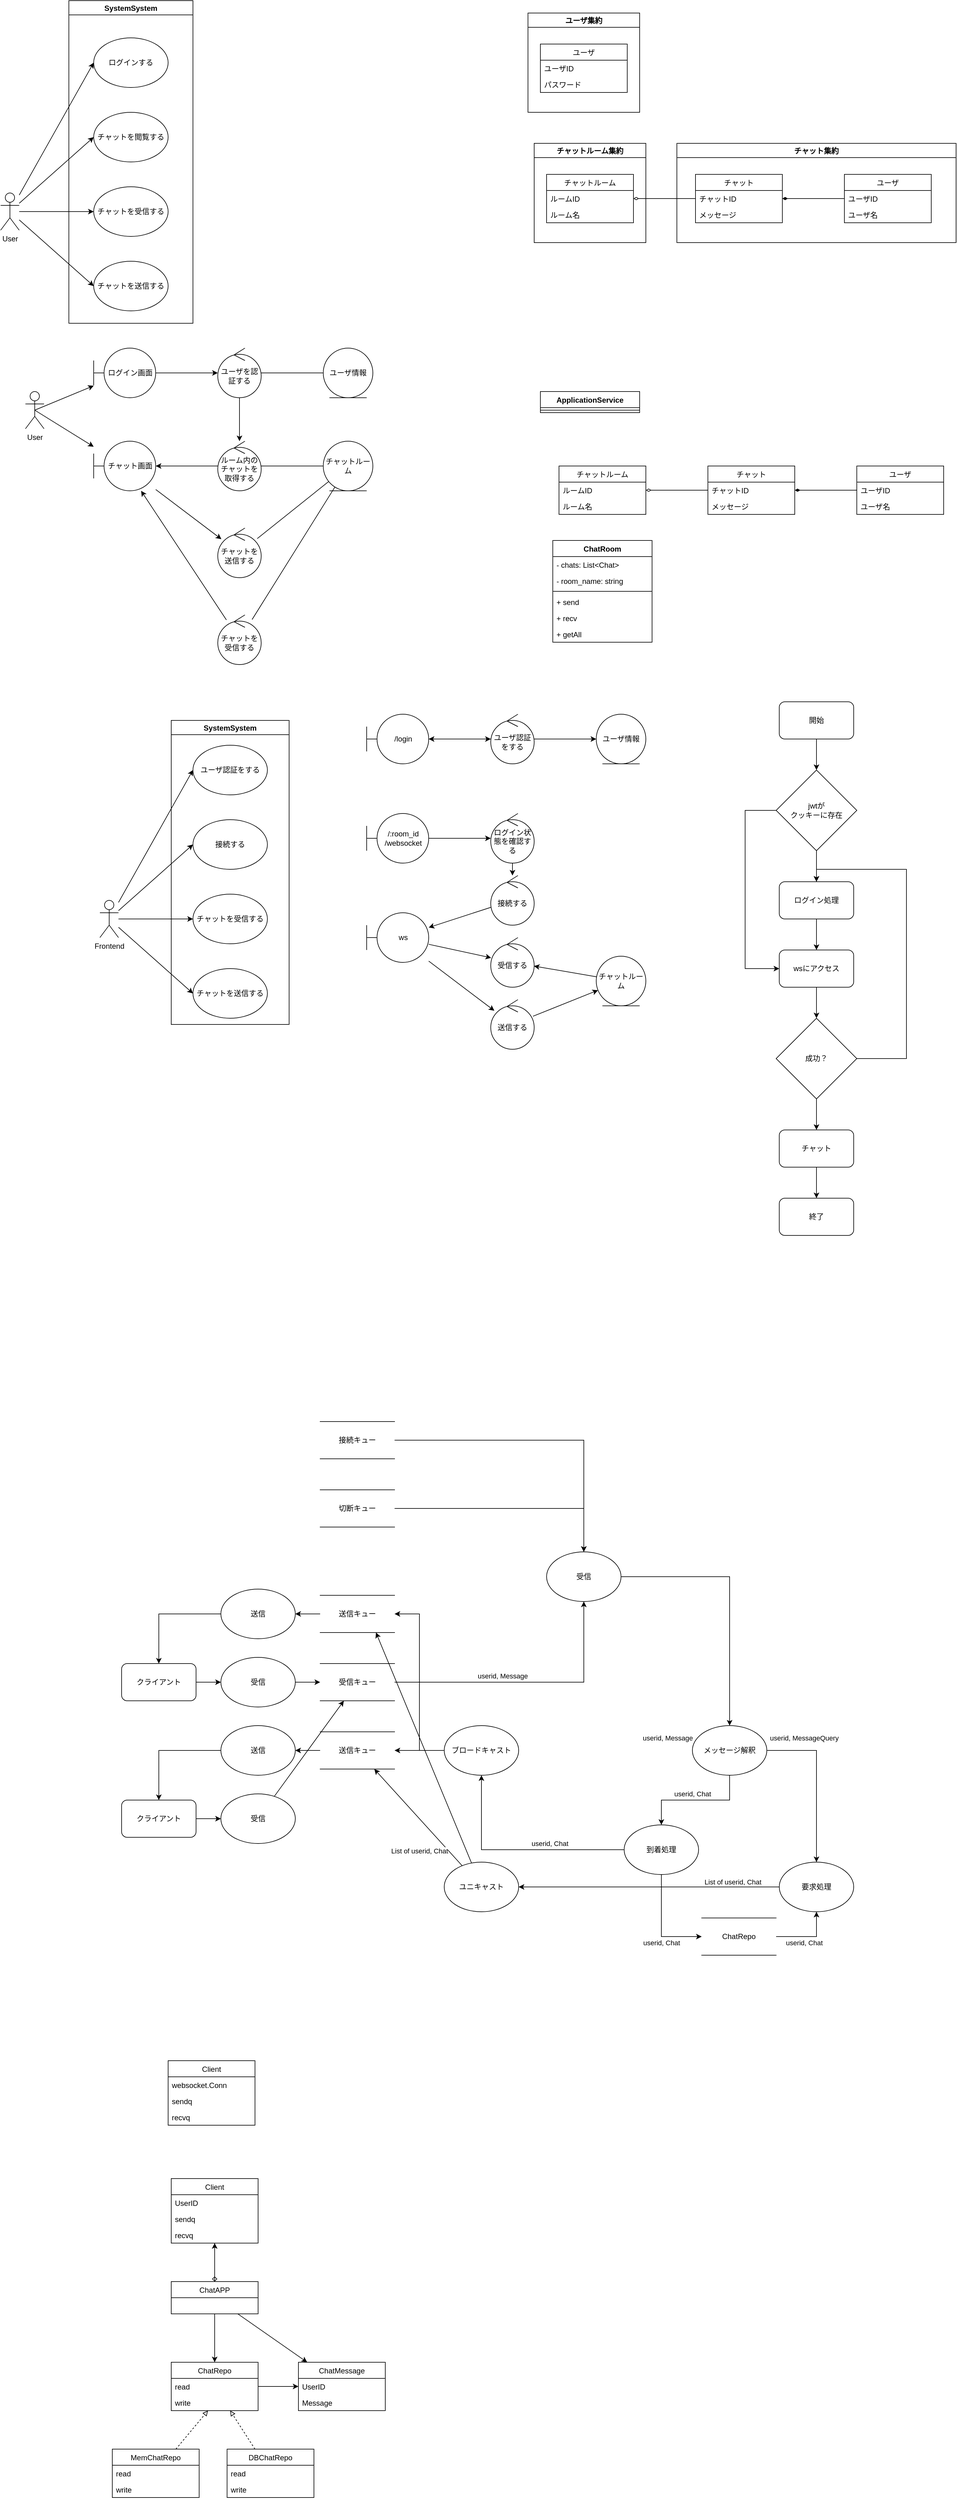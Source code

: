 <mxfile version="20.3.0" type="device"><diagram id="_5WF8uaJ7BwAuBJHzR0Y" name="Page-1"><mxGraphModel dx="1346" dy="1764" grid="1" gridSize="10" guides="1" tooltips="1" connect="1" arrows="1" fold="1" page="1" pageScale="1" pageWidth="850" pageHeight="1100" math="0" shadow="0"><root><mxCell id="0"/><mxCell id="1" parent="0"/><mxCell id="HCfcSVvrE4-NPMblXLDP-5" style="rounded=0;orthogonalLoop=1;jettySize=auto;html=1;entryX=0;entryY=0.5;entryDx=0;entryDy=0;" parent="1" source="HCfcSVvrE4-NPMblXLDP-1" target="HCfcSVvrE4-NPMblXLDP-2" edge="1"><mxGeometry relative="1" as="geometry"/></mxCell><mxCell id="HCfcSVvrE4-NPMblXLDP-6" style="edgeStyle=none;rounded=0;orthogonalLoop=1;jettySize=auto;html=1;entryX=0;entryY=0.5;entryDx=0;entryDy=0;" parent="1" source="HCfcSVvrE4-NPMblXLDP-1" target="HCfcSVvrE4-NPMblXLDP-4" edge="1"><mxGeometry relative="1" as="geometry"/></mxCell><mxCell id="HCfcSVvrE4-NPMblXLDP-18" style="edgeStyle=none;rounded=0;orthogonalLoop=1;jettySize=auto;html=1;entryX=0;entryY=0.5;entryDx=0;entryDy=0;" parent="1" source="HCfcSVvrE4-NPMblXLDP-1" target="HCfcSVvrE4-NPMblXLDP-17" edge="1"><mxGeometry relative="1" as="geometry"/></mxCell><mxCell id="HCfcSVvrE4-NPMblXLDP-1" value="User" style="shape=umlActor;verticalLabelPosition=bottom;verticalAlign=top;html=1;outlineConnect=0;" parent="1" vertex="1"><mxGeometry x="50" y="320" width="30" height="60" as="geometry"/></mxCell><mxCell id="HCfcSVvrE4-NPMblXLDP-2" value="チャットを閲覧する" style="ellipse;whiteSpace=wrap;html=1;" parent="1" vertex="1"><mxGeometry x="200" y="190" width="120" height="80" as="geometry"/></mxCell><mxCell id="HCfcSVvrE4-NPMblXLDP-3" value="チャットを送信する" style="ellipse;whiteSpace=wrap;html=1;" parent="1" vertex="1"><mxGeometry x="200" y="430" width="120" height="80" as="geometry"/></mxCell><mxCell id="HCfcSVvrE4-NPMblXLDP-4" value="チャットを受信する" style="ellipse;whiteSpace=wrap;html=1;" parent="1" vertex="1"><mxGeometry x="200" y="310" width="120" height="80" as="geometry"/></mxCell><mxCell id="HCfcSVvrE4-NPMblXLDP-9" style="edgeStyle=none;rounded=0;orthogonalLoop=1;jettySize=auto;html=1;entryX=0;entryY=0.5;entryDx=0;entryDy=0;" parent="1" source="HCfcSVvrE4-NPMblXLDP-1" target="HCfcSVvrE4-NPMblXLDP-3" edge="1"><mxGeometry relative="1" as="geometry"><mxPoint x="90" y="351.111" as="sourcePoint"/><mxPoint x="210" y="360" as="targetPoint"/></mxGeometry></mxCell><mxCell id="HCfcSVvrE4-NPMblXLDP-17" value="ログインする" style="ellipse;whiteSpace=wrap;html=1;" parent="1" vertex="1"><mxGeometry x="200" y="70" width="120" height="80" as="geometry"/></mxCell><mxCell id="HCfcSVvrE4-NPMblXLDP-20" value="SystemSystem" style="swimlane;" parent="1" vertex="1"><mxGeometry x="160" y="10" width="200" height="520" as="geometry"/></mxCell><mxCell id="HCfcSVvrE4-NPMblXLDP-24" style="edgeStyle=none;rounded=0;orthogonalLoop=1;jettySize=auto;html=1;exitX=0.5;exitY=0.5;exitDx=0;exitDy=0;exitPerimeter=0;" parent="1" source="HCfcSVvrE4-NPMblXLDP-21" target="HCfcSVvrE4-NPMblXLDP-22" edge="1"><mxGeometry relative="1" as="geometry"/></mxCell><mxCell id="HCfcSVvrE4-NPMblXLDP-25" style="edgeStyle=none;rounded=0;orthogonalLoop=1;jettySize=auto;html=1;exitX=0.5;exitY=0.5;exitDx=0;exitDy=0;exitPerimeter=0;" parent="1" source="HCfcSVvrE4-NPMblXLDP-21" target="HCfcSVvrE4-NPMblXLDP-23" edge="1"><mxGeometry relative="1" as="geometry"/></mxCell><mxCell id="HCfcSVvrE4-NPMblXLDP-21" value="User" style="shape=umlActor;verticalLabelPosition=bottom;verticalAlign=top;html=1;outlineConnect=0;" parent="1" vertex="1"><mxGeometry x="90" y="640" width="30" height="60" as="geometry"/></mxCell><mxCell id="HCfcSVvrE4-NPMblXLDP-27" style="edgeStyle=none;rounded=0;orthogonalLoop=1;jettySize=auto;html=1;" parent="1" source="HCfcSVvrE4-NPMblXLDP-22" target="HCfcSVvrE4-NPMblXLDP-26" edge="1"><mxGeometry relative="1" as="geometry"/></mxCell><mxCell id="HCfcSVvrE4-NPMblXLDP-22" value="ログイン画面" style="shape=umlBoundary;whiteSpace=wrap;html=1;" parent="1" vertex="1"><mxGeometry x="200" y="570" width="100" height="80" as="geometry"/></mxCell><mxCell id="HCfcSVvrE4-NPMblXLDP-35" style="edgeStyle=none;rounded=0;orthogonalLoop=1;jettySize=auto;html=1;endArrow=classic;endFill=1;" parent="1" source="HCfcSVvrE4-NPMblXLDP-23" target="HCfcSVvrE4-NPMblXLDP-34" edge="1"><mxGeometry relative="1" as="geometry"/></mxCell><mxCell id="HCfcSVvrE4-NPMblXLDP-23" value="チャット画面" style="shape=umlBoundary;whiteSpace=wrap;html=1;" parent="1" vertex="1"><mxGeometry x="200" y="720" width="100" height="80" as="geometry"/></mxCell><mxCell id="HCfcSVvrE4-NPMblXLDP-28" style="edgeStyle=none;rounded=0;orthogonalLoop=1;jettySize=auto;html=1;" parent="1" source="HCfcSVvrE4-NPMblXLDP-26" target="HCfcSVvrE4-NPMblXLDP-31" edge="1"><mxGeometry relative="1" as="geometry"/></mxCell><mxCell id="HCfcSVvrE4-NPMblXLDP-30" style="edgeStyle=none;rounded=0;orthogonalLoop=1;jettySize=auto;html=1;endArrow=none;endFill=0;" parent="1" source="HCfcSVvrE4-NPMblXLDP-26" target="HCfcSVvrE4-NPMblXLDP-29" edge="1"><mxGeometry relative="1" as="geometry"/></mxCell><mxCell id="HCfcSVvrE4-NPMblXLDP-26" value="ユーザを認証する" style="ellipse;shape=umlControl;whiteSpace=wrap;html=1;" parent="1" vertex="1"><mxGeometry x="400" y="570" width="70" height="80" as="geometry"/></mxCell><mxCell id="HCfcSVvrE4-NPMblXLDP-29" value="ユーザ情報" style="ellipse;shape=umlEntity;whiteSpace=wrap;html=1;" parent="1" vertex="1"><mxGeometry x="570" y="570" width="80" height="80" as="geometry"/></mxCell><mxCell id="HCfcSVvrE4-NPMblXLDP-33" style="edgeStyle=none;rounded=0;orthogonalLoop=1;jettySize=auto;html=1;endArrow=classic;endFill=1;" parent="1" source="HCfcSVvrE4-NPMblXLDP-31" target="HCfcSVvrE4-NPMblXLDP-23" edge="1"><mxGeometry relative="1" as="geometry"/></mxCell><mxCell id="HCfcSVvrE4-NPMblXLDP-37" style="edgeStyle=none;rounded=0;orthogonalLoop=1;jettySize=auto;html=1;endArrow=none;endFill=0;" parent="1" source="HCfcSVvrE4-NPMblXLDP-31" target="HCfcSVvrE4-NPMblXLDP-36" edge="1"><mxGeometry relative="1" as="geometry"><Array as="points"><mxPoint x="530" y="760"/></Array></mxGeometry></mxCell><mxCell id="HCfcSVvrE4-NPMblXLDP-31" value="ルーム内のチャットを取得する" style="ellipse;shape=umlControl;whiteSpace=wrap;html=1;" parent="1" vertex="1"><mxGeometry x="400" y="720" width="70" height="80" as="geometry"/></mxCell><mxCell id="HCfcSVvrE4-NPMblXLDP-38" style="edgeStyle=none;rounded=0;orthogonalLoop=1;jettySize=auto;html=1;endArrow=none;endFill=0;" parent="1" source="HCfcSVvrE4-NPMblXLDP-34" target="HCfcSVvrE4-NPMblXLDP-36" edge="1"><mxGeometry relative="1" as="geometry"/></mxCell><mxCell id="HCfcSVvrE4-NPMblXLDP-34" value="チャットを送信する" style="ellipse;shape=umlControl;whiteSpace=wrap;html=1;" parent="1" vertex="1"><mxGeometry x="400" y="860" width="70" height="80" as="geometry"/></mxCell><mxCell id="HCfcSVvrE4-NPMblXLDP-36" value="チャットルーム" style="ellipse;shape=umlEntity;whiteSpace=wrap;html=1;" parent="1" vertex="1"><mxGeometry x="570" y="720" width="80" height="80" as="geometry"/></mxCell><mxCell id="HCfcSVvrE4-NPMblXLDP-41" style="edgeStyle=none;rounded=0;orthogonalLoop=1;jettySize=auto;html=1;endArrow=classic;endFill=1;" parent="1" source="HCfcSVvrE4-NPMblXLDP-39" target="HCfcSVvrE4-NPMblXLDP-23" edge="1"><mxGeometry relative="1" as="geometry"/></mxCell><mxCell id="HCfcSVvrE4-NPMblXLDP-42" style="edgeStyle=none;rounded=0;orthogonalLoop=1;jettySize=auto;html=1;endArrow=none;endFill=0;" parent="1" source="HCfcSVvrE4-NPMblXLDP-39" target="HCfcSVvrE4-NPMblXLDP-36" edge="1"><mxGeometry relative="1" as="geometry"/></mxCell><mxCell id="HCfcSVvrE4-NPMblXLDP-39" value="チャットを受信する" style="ellipse;shape=umlControl;whiteSpace=wrap;html=1;" parent="1" vertex="1"><mxGeometry x="400" y="1000" width="70" height="80" as="geometry"/></mxCell><mxCell id="HCfcSVvrE4-NPMblXLDP-49" value="ユーザ" style="swimlane;fontStyle=0;childLayout=stackLayout;horizontal=1;startSize=26;fillColor=none;horizontalStack=0;resizeParent=1;resizeParentMax=0;resizeLast=0;collapsible=1;marginBottom=0;" parent="1" vertex="1"><mxGeometry x="920" y="80" width="140" height="78" as="geometry"/></mxCell><mxCell id="HCfcSVvrE4-NPMblXLDP-50" value="ユーザID" style="text;strokeColor=none;fillColor=none;align=left;verticalAlign=top;spacingLeft=4;spacingRight=4;overflow=hidden;rotatable=0;points=[[0,0.5],[1,0.5]];portConstraint=eastwest;" parent="HCfcSVvrE4-NPMblXLDP-49" vertex="1"><mxGeometry y="26" width="140" height="26" as="geometry"/></mxCell><mxCell id="HCfcSVvrE4-NPMblXLDP-51" value="パスワード" style="text;strokeColor=none;fillColor=none;align=left;verticalAlign=top;spacingLeft=4;spacingRight=4;overflow=hidden;rotatable=0;points=[[0,0.5],[1,0.5]];portConstraint=eastwest;" parent="HCfcSVvrE4-NPMblXLDP-49" vertex="1"><mxGeometry y="52" width="140" height="26" as="geometry"/></mxCell><mxCell id="HCfcSVvrE4-NPMblXLDP-68" style="edgeStyle=none;rounded=0;orthogonalLoop=1;jettySize=auto;html=1;endArrow=none;endFill=0;startArrow=diamondThin;startFill=0;" parent="1" source="HCfcSVvrE4-NPMblXLDP-73" target="HCfcSVvrE4-NPMblXLDP-58" edge="1"><mxGeometry relative="1" as="geometry"><mxPoint x="1070" y="319.792" as="sourcePoint"/></mxGeometry></mxCell><mxCell id="HCfcSVvrE4-NPMblXLDP-58" value="チャット" style="swimlane;fontStyle=0;childLayout=stackLayout;horizontal=1;startSize=26;fillColor=none;horizontalStack=0;resizeParent=1;resizeParentMax=0;resizeLast=0;collapsible=1;marginBottom=0;" parent="1" vertex="1"><mxGeometry x="1170" y="290" width="140" height="78" as="geometry"><mxRectangle x="1120" y="320" width="80" height="26" as="alternateBounds"/></mxGeometry></mxCell><mxCell id="HCfcSVvrE4-NPMblXLDP-59" value="チャットID" style="text;strokeColor=none;fillColor=none;align=left;verticalAlign=top;spacingLeft=4;spacingRight=4;overflow=hidden;rotatable=0;points=[[0,0.5],[1,0.5]];portConstraint=eastwest;" parent="HCfcSVvrE4-NPMblXLDP-58" vertex="1"><mxGeometry y="26" width="140" height="26" as="geometry"/></mxCell><mxCell id="HCfcSVvrE4-NPMblXLDP-62" value="メッセージ" style="text;strokeColor=none;fillColor=none;align=left;verticalAlign=top;spacingLeft=4;spacingRight=4;overflow=hidden;rotatable=0;points=[[0,0.5],[1,0.5]];portConstraint=eastwest;" parent="HCfcSVvrE4-NPMblXLDP-58" vertex="1"><mxGeometry y="52" width="140" height="26" as="geometry"/></mxCell><mxCell id="HCfcSVvrE4-NPMblXLDP-64" value="ユーザ" style="swimlane;fontStyle=0;childLayout=stackLayout;horizontal=1;startSize=26;fillColor=none;horizontalStack=0;resizeParent=1;resizeParentMax=0;resizeLast=0;collapsible=1;marginBottom=0;" parent="1" vertex="1"><mxGeometry x="1410" y="290" width="140" height="78" as="geometry"/></mxCell><mxCell id="HCfcSVvrE4-NPMblXLDP-65" value="ユーザID" style="text;strokeColor=none;fillColor=none;align=left;verticalAlign=top;spacingLeft=4;spacingRight=4;overflow=hidden;rotatable=0;points=[[0,0.5],[1,0.5]];portConstraint=eastwest;" parent="HCfcSVvrE4-NPMblXLDP-64" vertex="1"><mxGeometry y="26" width="140" height="26" as="geometry"/></mxCell><mxCell id="HCfcSVvrE4-NPMblXLDP-67" value="ユーザ名" style="text;strokeColor=none;fillColor=none;align=left;verticalAlign=top;spacingLeft=4;spacingRight=4;overflow=hidden;rotatable=0;points=[[0,0.5],[1,0.5]];portConstraint=eastwest;" parent="HCfcSVvrE4-NPMblXLDP-64" vertex="1"><mxGeometry y="52" width="140" height="26" as="geometry"/></mxCell><mxCell id="HCfcSVvrE4-NPMblXLDP-69" style="edgeStyle=none;rounded=0;orthogonalLoop=1;jettySize=auto;html=1;endArrow=none;endFill=0;startArrow=diamondThin;startFill=1;" parent="1" source="HCfcSVvrE4-NPMblXLDP-59" target="HCfcSVvrE4-NPMblXLDP-64" edge="1"><mxGeometry relative="1" as="geometry"/></mxCell><mxCell id="HCfcSVvrE4-NPMblXLDP-73" value="チャットルーム" style="swimlane;fontStyle=0;childLayout=stackLayout;horizontal=1;startSize=26;fillColor=none;horizontalStack=0;resizeParent=1;resizeParentMax=0;resizeLast=0;collapsible=1;marginBottom=0;" parent="1" vertex="1"><mxGeometry x="930" y="290" width="140" height="78" as="geometry"/></mxCell><mxCell id="HCfcSVvrE4-NPMblXLDP-74" value="ルームID&#10;" style="text;strokeColor=none;fillColor=none;align=left;verticalAlign=top;spacingLeft=4;spacingRight=4;overflow=hidden;rotatable=0;points=[[0,0.5],[1,0.5]];portConstraint=eastwest;" parent="HCfcSVvrE4-NPMblXLDP-73" vertex="1"><mxGeometry y="26" width="140" height="26" as="geometry"/></mxCell><mxCell id="HCfcSVvrE4-NPMblXLDP-75" value="ルーム名" style="text;strokeColor=none;fillColor=none;align=left;verticalAlign=top;spacingLeft=4;spacingRight=4;overflow=hidden;rotatable=0;points=[[0,0.5],[1,0.5]];portConstraint=eastwest;" parent="HCfcSVvrE4-NPMblXLDP-73" vertex="1"><mxGeometry y="52" width="140" height="26" as="geometry"/></mxCell><mxCell id="HCfcSVvrE4-NPMblXLDP-76" value="チャット集約" style="swimlane;" parent="1" vertex="1"><mxGeometry x="1140" y="240" width="450" height="160" as="geometry"/></mxCell><mxCell id="HCfcSVvrE4-NPMblXLDP-77" value="チャットルーム集約" style="swimlane;" parent="1" vertex="1"><mxGeometry x="910" y="240" width="180" height="160" as="geometry"/></mxCell><mxCell id="HCfcSVvrE4-NPMblXLDP-78" value="ユーザ集約" style="swimlane;" parent="1" vertex="1"><mxGeometry x="900" y="30" width="180" height="160" as="geometry"/></mxCell><mxCell id="HCfcSVvrE4-NPMblXLDP-83" value="ApplicationService" style="swimlane;fontStyle=1;align=center;verticalAlign=top;childLayout=stackLayout;horizontal=1;startSize=26;horizontalStack=0;resizeParent=1;resizeParentMax=0;resizeLast=0;collapsible=1;marginBottom=0;" parent="1" vertex="1"><mxGeometry x="920" y="640" width="160" height="34" as="geometry"/></mxCell><mxCell id="HCfcSVvrE4-NPMblXLDP-85" value="" style="line;strokeWidth=1;fillColor=none;align=left;verticalAlign=middle;spacingTop=-1;spacingLeft=3;spacingRight=3;rotatable=0;labelPosition=right;points=[];portConstraint=eastwest;" parent="HCfcSVvrE4-NPMblXLDP-83" vertex="1"><mxGeometry y="26" width="160" height="8" as="geometry"/></mxCell><mxCell id="HCfcSVvrE4-NPMblXLDP-96" style="edgeStyle=none;rounded=0;orthogonalLoop=1;jettySize=auto;html=1;endArrow=none;endFill=0;startArrow=diamondThin;startFill=0;" parent="1" source="HCfcSVvrE4-NPMblXLDP-104" target="HCfcSVvrE4-NPMblXLDP-97" edge="1"><mxGeometry relative="1" as="geometry"><mxPoint x="1090" y="789.792" as="sourcePoint"/></mxGeometry></mxCell><mxCell id="HCfcSVvrE4-NPMblXLDP-97" value="チャット" style="swimlane;fontStyle=0;childLayout=stackLayout;horizontal=1;startSize=26;fillColor=none;horizontalStack=0;resizeParent=1;resizeParentMax=0;resizeLast=0;collapsible=1;marginBottom=0;" parent="1" vertex="1"><mxGeometry x="1190" y="760" width="140" height="78" as="geometry"><mxRectangle x="1120" y="320" width="80" height="26" as="alternateBounds"/></mxGeometry></mxCell><mxCell id="HCfcSVvrE4-NPMblXLDP-98" value="チャットID" style="text;strokeColor=none;fillColor=none;align=left;verticalAlign=top;spacingLeft=4;spacingRight=4;overflow=hidden;rotatable=0;points=[[0,0.5],[1,0.5]];portConstraint=eastwest;" parent="HCfcSVvrE4-NPMblXLDP-97" vertex="1"><mxGeometry y="26" width="140" height="26" as="geometry"/></mxCell><mxCell id="HCfcSVvrE4-NPMblXLDP-99" value="メッセージ" style="text;strokeColor=none;fillColor=none;align=left;verticalAlign=top;spacingLeft=4;spacingRight=4;overflow=hidden;rotatable=0;points=[[0,0.5],[1,0.5]];portConstraint=eastwest;" parent="HCfcSVvrE4-NPMblXLDP-97" vertex="1"><mxGeometry y="52" width="140" height="26" as="geometry"/></mxCell><mxCell id="HCfcSVvrE4-NPMblXLDP-100" value="ユーザ" style="swimlane;fontStyle=0;childLayout=stackLayout;horizontal=1;startSize=26;fillColor=none;horizontalStack=0;resizeParent=1;resizeParentMax=0;resizeLast=0;collapsible=1;marginBottom=0;" parent="1" vertex="1"><mxGeometry x="1430" y="760" width="140" height="78" as="geometry"/></mxCell><mxCell id="HCfcSVvrE4-NPMblXLDP-101" value="ユーザID" style="text;strokeColor=none;fillColor=none;align=left;verticalAlign=top;spacingLeft=4;spacingRight=4;overflow=hidden;rotatable=0;points=[[0,0.5],[1,0.5]];portConstraint=eastwest;" parent="HCfcSVvrE4-NPMblXLDP-100" vertex="1"><mxGeometry y="26" width="140" height="26" as="geometry"/></mxCell><mxCell id="HCfcSVvrE4-NPMblXLDP-102" value="ユーザ名" style="text;strokeColor=none;fillColor=none;align=left;verticalAlign=top;spacingLeft=4;spacingRight=4;overflow=hidden;rotatable=0;points=[[0,0.5],[1,0.5]];portConstraint=eastwest;" parent="HCfcSVvrE4-NPMblXLDP-100" vertex="1"><mxGeometry y="52" width="140" height="26" as="geometry"/></mxCell><mxCell id="HCfcSVvrE4-NPMblXLDP-103" style="edgeStyle=none;rounded=0;orthogonalLoop=1;jettySize=auto;html=1;endArrow=none;endFill=0;startArrow=diamondThin;startFill=1;" parent="1" source="HCfcSVvrE4-NPMblXLDP-98" target="HCfcSVvrE4-NPMblXLDP-100" edge="1"><mxGeometry relative="1" as="geometry"/></mxCell><mxCell id="HCfcSVvrE4-NPMblXLDP-104" value="チャットルーム" style="swimlane;fontStyle=0;childLayout=stackLayout;horizontal=1;startSize=26;fillColor=none;horizontalStack=0;resizeParent=1;resizeParentMax=0;resizeLast=0;collapsible=1;marginBottom=0;" parent="1" vertex="1"><mxGeometry x="950" y="760" width="140" height="78" as="geometry"/></mxCell><mxCell id="HCfcSVvrE4-NPMblXLDP-105" value="ルームID&#10;" style="text;strokeColor=none;fillColor=none;align=left;verticalAlign=top;spacingLeft=4;spacingRight=4;overflow=hidden;rotatable=0;points=[[0,0.5],[1,0.5]];portConstraint=eastwest;" parent="HCfcSVvrE4-NPMblXLDP-104" vertex="1"><mxGeometry y="26" width="140" height="26" as="geometry"/></mxCell><mxCell id="HCfcSVvrE4-NPMblXLDP-106" value="ルーム名" style="text;strokeColor=none;fillColor=none;align=left;verticalAlign=top;spacingLeft=4;spacingRight=4;overflow=hidden;rotatable=0;points=[[0,0.5],[1,0.5]];portConstraint=eastwest;" parent="HCfcSVvrE4-NPMblXLDP-104" vertex="1"><mxGeometry y="52" width="140" height="26" as="geometry"/></mxCell><mxCell id="HCfcSVvrE4-NPMblXLDP-107" value="ChatRoom" style="swimlane;fontStyle=1;align=center;verticalAlign=top;childLayout=stackLayout;horizontal=1;startSize=26;horizontalStack=0;resizeParent=1;resizeParentMax=0;resizeLast=0;collapsible=1;marginBottom=0;" parent="1" vertex="1"><mxGeometry x="940" y="880" width="160" height="164" as="geometry"/></mxCell><mxCell id="HCfcSVvrE4-NPMblXLDP-108" value="- chats: List&lt;Chat&gt; " style="text;strokeColor=none;fillColor=none;align=left;verticalAlign=top;spacingLeft=4;spacingRight=4;overflow=hidden;rotatable=0;points=[[0,0.5],[1,0.5]];portConstraint=eastwest;" parent="HCfcSVvrE4-NPMblXLDP-107" vertex="1"><mxGeometry y="26" width="160" height="26" as="geometry"/></mxCell><mxCell id="HCfcSVvrE4-NPMblXLDP-111" value="- room_name: string" style="text;strokeColor=none;fillColor=none;align=left;verticalAlign=top;spacingLeft=4;spacingRight=4;overflow=hidden;rotatable=0;points=[[0,0.5],[1,0.5]];portConstraint=eastwest;" parent="HCfcSVvrE4-NPMblXLDP-107" vertex="1"><mxGeometry y="52" width="160" height="26" as="geometry"/></mxCell><mxCell id="HCfcSVvrE4-NPMblXLDP-109" value="" style="line;strokeWidth=1;fillColor=none;align=left;verticalAlign=middle;spacingTop=-1;spacingLeft=3;spacingRight=3;rotatable=0;labelPosition=right;points=[];portConstraint=eastwest;" parent="HCfcSVvrE4-NPMblXLDP-107" vertex="1"><mxGeometry y="78" width="160" height="8" as="geometry"/></mxCell><mxCell id="HCfcSVvrE4-NPMblXLDP-110" value="+ send" style="text;strokeColor=none;fillColor=none;align=left;verticalAlign=top;spacingLeft=4;spacingRight=4;overflow=hidden;rotatable=0;points=[[0,0.5],[1,0.5]];portConstraint=eastwest;" parent="HCfcSVvrE4-NPMblXLDP-107" vertex="1"><mxGeometry y="86" width="160" height="26" as="geometry"/></mxCell><mxCell id="HCfcSVvrE4-NPMblXLDP-112" value="+ recv" style="text;strokeColor=none;fillColor=none;align=left;verticalAlign=top;spacingLeft=4;spacingRight=4;overflow=hidden;rotatable=0;points=[[0,0.5],[1,0.5]];portConstraint=eastwest;" parent="HCfcSVvrE4-NPMblXLDP-107" vertex="1"><mxGeometry y="112" width="160" height="26" as="geometry"/></mxCell><mxCell id="HCfcSVvrE4-NPMblXLDP-113" value="+ getAll" style="text;strokeColor=none;fillColor=none;align=left;verticalAlign=top;spacingLeft=4;spacingRight=4;overflow=hidden;rotatable=0;points=[[0,0.5],[1,0.5]];portConstraint=eastwest;" parent="HCfcSVvrE4-NPMblXLDP-107" vertex="1"><mxGeometry y="138" width="160" height="26" as="geometry"/></mxCell><mxCell id="vxY_B7M-IDO2FiOdPVVI-2" style="edgeStyle=none;rounded=0;orthogonalLoop=1;jettySize=auto;html=1;entryX=0;entryY=0.5;entryDx=0;entryDy=0;" parent="1" source="vxY_B7M-IDO2FiOdPVVI-4" target="vxY_B7M-IDO2FiOdPVVI-7" edge="1"><mxGeometry relative="1" as="geometry"/></mxCell><mxCell id="vxY_B7M-IDO2FiOdPVVI-3" style="edgeStyle=none;rounded=0;orthogonalLoop=1;jettySize=auto;html=1;entryX=0;entryY=0.5;entryDx=0;entryDy=0;" parent="1" source="vxY_B7M-IDO2FiOdPVVI-4" target="vxY_B7M-IDO2FiOdPVVI-9" edge="1"><mxGeometry relative="1" as="geometry"/></mxCell><mxCell id="vxY_B7M-IDO2FiOdPVVI-23" style="rounded=0;orthogonalLoop=1;jettySize=auto;html=1;entryX=0;entryY=0.5;entryDx=0;entryDy=0;" parent="1" source="vxY_B7M-IDO2FiOdPVVI-4" target="vxY_B7M-IDO2FiOdPVVI-22" edge="1"><mxGeometry relative="1" as="geometry"/></mxCell><mxCell id="vxY_B7M-IDO2FiOdPVVI-4" value="Frontend" style="shape=umlActor;verticalLabelPosition=bottom;verticalAlign=top;html=1;outlineConnect=0;" parent="1" vertex="1"><mxGeometry x="210" y="1460" width="30" height="60" as="geometry"/></mxCell><mxCell id="vxY_B7M-IDO2FiOdPVVI-6" value="チャットを送信する" style="ellipse;whiteSpace=wrap;html=1;" parent="1" vertex="1"><mxGeometry x="360" y="1570" width="120" height="80" as="geometry"/></mxCell><mxCell id="vxY_B7M-IDO2FiOdPVVI-7" value="チャットを受信する" style="ellipse;whiteSpace=wrap;html=1;" parent="1" vertex="1"><mxGeometry x="360" y="1450" width="120" height="80" as="geometry"/></mxCell><mxCell id="vxY_B7M-IDO2FiOdPVVI-8" style="edgeStyle=none;rounded=0;orthogonalLoop=1;jettySize=auto;html=1;entryX=0;entryY=0.5;entryDx=0;entryDy=0;" parent="1" source="vxY_B7M-IDO2FiOdPVVI-4" target="vxY_B7M-IDO2FiOdPVVI-6" edge="1"><mxGeometry relative="1" as="geometry"><mxPoint x="250" y="1491.111" as="sourcePoint"/><mxPoint x="370" y="1500" as="targetPoint"/></mxGeometry></mxCell><mxCell id="vxY_B7M-IDO2FiOdPVVI-10" value="SystemSystem" style="swimlane;" parent="1" vertex="1"><mxGeometry x="325" y="1170" width="190" height="490" as="geometry"/></mxCell><mxCell id="vxY_B7M-IDO2FiOdPVVI-9" value="ユーザ認証をする" style="ellipse;whiteSpace=wrap;html=1;" parent="vxY_B7M-IDO2FiOdPVVI-10" vertex="1"><mxGeometry x="35" y="40" width="120" height="80" as="geometry"/></mxCell><mxCell id="vxY_B7M-IDO2FiOdPVVI-22" value="接続する" style="ellipse;whiteSpace=wrap;html=1;" parent="vxY_B7M-IDO2FiOdPVVI-10" vertex="1"><mxGeometry x="35" y="160" width="120" height="80" as="geometry"/></mxCell><mxCell id="vxY_B7M-IDO2FiOdPVVI-17" style="edgeStyle=orthogonalEdgeStyle;rounded=0;orthogonalLoop=1;jettySize=auto;html=1;" parent="1" source="vxY_B7M-IDO2FiOdPVVI-13" target="vxY_B7M-IDO2FiOdPVVI-14" edge="1"><mxGeometry relative="1" as="geometry"/></mxCell><mxCell id="vxY_B7M-IDO2FiOdPVVI-13" value="/login" style="shape=umlBoundary;whiteSpace=wrap;html=1;" parent="1" vertex="1"><mxGeometry x="640" y="1160" width="100" height="80" as="geometry"/></mxCell><mxCell id="vxY_B7M-IDO2FiOdPVVI-18" style="edgeStyle=orthogonalEdgeStyle;rounded=0;orthogonalLoop=1;jettySize=auto;html=1;" parent="1" source="vxY_B7M-IDO2FiOdPVVI-14" target="vxY_B7M-IDO2FiOdPVVI-15" edge="1"><mxGeometry relative="1" as="geometry"/></mxCell><mxCell id="vxY_B7M-IDO2FiOdPVVI-20" style="edgeStyle=orthogonalEdgeStyle;rounded=0;orthogonalLoop=1;jettySize=auto;html=1;" parent="1" source="vxY_B7M-IDO2FiOdPVVI-14" target="vxY_B7M-IDO2FiOdPVVI-13" edge="1"><mxGeometry relative="1" as="geometry"/></mxCell><mxCell id="vxY_B7M-IDO2FiOdPVVI-14" value="ユーザ認証をする" style="ellipse;shape=umlControl;whiteSpace=wrap;html=1;" parent="1" vertex="1"><mxGeometry x="840" y="1160" width="70" height="80" as="geometry"/></mxCell><mxCell id="vxY_B7M-IDO2FiOdPVVI-15" value="ユーザ情報" style="ellipse;shape=umlEntity;whiteSpace=wrap;html=1;" parent="1" vertex="1"><mxGeometry x="1010" y="1160" width="80" height="80" as="geometry"/></mxCell><mxCell id="vxY_B7M-IDO2FiOdPVVI-35" style="edgeStyle=none;rounded=0;orthogonalLoop=1;jettySize=auto;html=1;" parent="1" source="vxY_B7M-IDO2FiOdPVVI-16" target="vxY_B7M-IDO2FiOdPVVI-31" edge="1"><mxGeometry relative="1" as="geometry"/></mxCell><mxCell id="vxY_B7M-IDO2FiOdPVVI-16" value="チャットルーム" style="ellipse;shape=umlEntity;whiteSpace=wrap;html=1;" parent="1" vertex="1"><mxGeometry x="1010" y="1550" width="80" height="80" as="geometry"/></mxCell><mxCell id="vxY_B7M-IDO2FiOdPVVI-25" style="edgeStyle=none;rounded=0;orthogonalLoop=1;jettySize=auto;html=1;" parent="1" source="vxY_B7M-IDO2FiOdPVVI-21" target="vxY_B7M-IDO2FiOdPVVI-24" edge="1"><mxGeometry relative="1" as="geometry"/></mxCell><mxCell id="vxY_B7M-IDO2FiOdPVVI-21" value="/:room_id&lt;br&gt;/websocket" style="shape=umlBoundary;whiteSpace=wrap;html=1;" parent="1" vertex="1"><mxGeometry x="640" y="1320" width="100" height="80" as="geometry"/></mxCell><mxCell id="vxY_B7M-IDO2FiOdPVVI-30" style="edgeStyle=none;rounded=0;orthogonalLoop=1;jettySize=auto;html=1;" parent="1" source="vxY_B7M-IDO2FiOdPVVI-24" target="vxY_B7M-IDO2FiOdPVVI-28" edge="1"><mxGeometry relative="1" as="geometry"/></mxCell><mxCell id="vxY_B7M-IDO2FiOdPVVI-24" value="ログイン状態を確認する" style="ellipse;shape=umlControl;whiteSpace=wrap;html=1;" parent="1" vertex="1"><mxGeometry x="840" y="1320" width="70" height="80" as="geometry"/></mxCell><mxCell id="vxY_B7M-IDO2FiOdPVVI-34" style="edgeStyle=none;rounded=0;orthogonalLoop=1;jettySize=auto;html=1;" parent="1" source="vxY_B7M-IDO2FiOdPVVI-26" target="vxY_B7M-IDO2FiOdPVVI-31" edge="1"><mxGeometry relative="1" as="geometry"/></mxCell><mxCell id="vxY_B7M-IDO2FiOdPVVI-37" style="edgeStyle=none;rounded=0;orthogonalLoop=1;jettySize=auto;html=1;" parent="1" source="vxY_B7M-IDO2FiOdPVVI-26" target="vxY_B7M-IDO2FiOdPVVI-36" edge="1"><mxGeometry relative="1" as="geometry"/></mxCell><mxCell id="vxY_B7M-IDO2FiOdPVVI-26" value="ws" style="shape=umlBoundary;whiteSpace=wrap;html=1;" parent="1" vertex="1"><mxGeometry x="640" y="1480" width="100" height="80" as="geometry"/></mxCell><mxCell id="vxY_B7M-IDO2FiOdPVVI-29" style="edgeStyle=none;rounded=0;orthogonalLoop=1;jettySize=auto;html=1;" parent="1" source="vxY_B7M-IDO2FiOdPVVI-28" target="vxY_B7M-IDO2FiOdPVVI-26" edge="1"><mxGeometry relative="1" as="geometry"/></mxCell><mxCell id="vxY_B7M-IDO2FiOdPVVI-28" value="接続する" style="ellipse;shape=umlControl;whiteSpace=wrap;html=1;" parent="1" vertex="1"><mxGeometry x="840" y="1420" width="70" height="80" as="geometry"/></mxCell><mxCell id="vxY_B7M-IDO2FiOdPVVI-31" value="受信する" style="ellipse;shape=umlControl;whiteSpace=wrap;html=1;" parent="1" vertex="1"><mxGeometry x="840" y="1520" width="70" height="80" as="geometry"/></mxCell><mxCell id="vxY_B7M-IDO2FiOdPVVI-38" style="edgeStyle=none;rounded=0;orthogonalLoop=1;jettySize=auto;html=1;" parent="1" source="vxY_B7M-IDO2FiOdPVVI-36" target="vxY_B7M-IDO2FiOdPVVI-16" edge="1"><mxGeometry relative="1" as="geometry"/></mxCell><mxCell id="vxY_B7M-IDO2FiOdPVVI-36" value="送信する" style="ellipse;shape=umlControl;whiteSpace=wrap;html=1;" parent="1" vertex="1"><mxGeometry x="840" y="1620" width="70" height="80" as="geometry"/></mxCell><mxCell id="vxY_B7M-IDO2FiOdPVVI-50" style="edgeStyle=none;rounded=0;orthogonalLoop=1;jettySize=auto;html=1;" parent="1" source="vxY_B7M-IDO2FiOdPVVI-47" target="vxY_B7M-IDO2FiOdPVVI-48" edge="1"><mxGeometry relative="1" as="geometry"/></mxCell><mxCell id="vxY_B7M-IDO2FiOdPVVI-47" value="開始" style="rounded=1;whiteSpace=wrap;html=1;" parent="1" vertex="1"><mxGeometry x="1305" y="1140" width="120" height="60" as="geometry"/></mxCell><mxCell id="vxY_B7M-IDO2FiOdPVVI-52" style="edgeStyle=orthogonalEdgeStyle;rounded=0;orthogonalLoop=1;jettySize=auto;html=1;entryX=0.5;entryY=0;entryDx=0;entryDy=0;" parent="1" source="vxY_B7M-IDO2FiOdPVVI-48" target="vxY_B7M-IDO2FiOdPVVI-49" edge="1"><mxGeometry relative="1" as="geometry"/></mxCell><mxCell id="vxY_B7M-IDO2FiOdPVVI-67" style="edgeStyle=orthogonalEdgeStyle;rounded=0;orthogonalLoop=1;jettySize=auto;html=1;" parent="1" source="vxY_B7M-IDO2FiOdPVVI-48" target="vxY_B7M-IDO2FiOdPVVI-54" edge="1"><mxGeometry relative="1" as="geometry"><Array as="points"><mxPoint x="1250" y="1315.0"/><mxPoint x="1250" y="1570"/></Array></mxGeometry></mxCell><mxCell id="vxY_B7M-IDO2FiOdPVVI-48" value="jwtが&lt;br&gt;クッキーに存在" style="rhombus;whiteSpace=wrap;html=1;" parent="1" vertex="1"><mxGeometry x="1300" y="1250" width="130" height="130" as="geometry"/></mxCell><mxCell id="vxY_B7M-IDO2FiOdPVVI-60" style="edgeStyle=orthogonalEdgeStyle;rounded=0;orthogonalLoop=1;jettySize=auto;html=1;" parent="1" source="vxY_B7M-IDO2FiOdPVVI-49" target="vxY_B7M-IDO2FiOdPVVI-54" edge="1"><mxGeometry relative="1" as="geometry"/></mxCell><mxCell id="vxY_B7M-IDO2FiOdPVVI-49" value="ログイン処理" style="rounded=1;whiteSpace=wrap;html=1;" parent="1" vertex="1"><mxGeometry x="1305" y="1430" width="120" height="60" as="geometry"/></mxCell><mxCell id="vxY_B7M-IDO2FiOdPVVI-61" style="edgeStyle=orthogonalEdgeStyle;rounded=0;orthogonalLoop=1;jettySize=auto;html=1;" parent="1" source="vxY_B7M-IDO2FiOdPVVI-54" target="vxY_B7M-IDO2FiOdPVVI-56" edge="1"><mxGeometry relative="1" as="geometry"/></mxCell><mxCell id="vxY_B7M-IDO2FiOdPVVI-54" value="wsにアクセス" style="rounded=1;whiteSpace=wrap;html=1;" parent="1" vertex="1"><mxGeometry x="1305" y="1540" width="120" height="60" as="geometry"/></mxCell><mxCell id="vxY_B7M-IDO2FiOdPVVI-62" style="edgeStyle=orthogonalEdgeStyle;rounded=0;orthogonalLoop=1;jettySize=auto;html=1;entryX=0.5;entryY=0;entryDx=0;entryDy=0;" parent="1" source="vxY_B7M-IDO2FiOdPVVI-56" target="vxY_B7M-IDO2FiOdPVVI-49" edge="1"><mxGeometry relative="1" as="geometry"><Array as="points"><mxPoint x="1510" y="1715"/><mxPoint x="1510" y="1410"/><mxPoint x="1365" y="1410"/></Array></mxGeometry></mxCell><mxCell id="vxY_B7M-IDO2FiOdPVVI-64" style="edgeStyle=orthogonalEdgeStyle;rounded=0;orthogonalLoop=1;jettySize=auto;html=1;" parent="1" source="vxY_B7M-IDO2FiOdPVVI-56" target="vxY_B7M-IDO2FiOdPVVI-63" edge="1"><mxGeometry relative="1" as="geometry"/></mxCell><mxCell id="vxY_B7M-IDO2FiOdPVVI-56" value="成功？" style="rhombus;whiteSpace=wrap;html=1;" parent="1" vertex="1"><mxGeometry x="1300" y="1650" width="130" height="130" as="geometry"/></mxCell><mxCell id="vxY_B7M-IDO2FiOdPVVI-66" style="edgeStyle=orthogonalEdgeStyle;rounded=0;orthogonalLoop=1;jettySize=auto;html=1;" parent="1" source="vxY_B7M-IDO2FiOdPVVI-63" target="vxY_B7M-IDO2FiOdPVVI-65" edge="1"><mxGeometry relative="1" as="geometry"/></mxCell><mxCell id="vxY_B7M-IDO2FiOdPVVI-63" value="チャット" style="rounded=1;whiteSpace=wrap;html=1;" parent="1" vertex="1"><mxGeometry x="1305" y="1830" width="120" height="60" as="geometry"/></mxCell><mxCell id="vxY_B7M-IDO2FiOdPVVI-65" value="終了" style="rounded=1;whiteSpace=wrap;html=1;" parent="1" vertex="1"><mxGeometry x="1305" y="1940" width="120" height="60" as="geometry"/></mxCell><mxCell id="JBURG_eMHamiMeuzW6oA-16" style="edgeStyle=orthogonalEdgeStyle;rounded=0;orthogonalLoop=1;jettySize=auto;html=1;" parent="1" source="JBURG_eMHamiMeuzW6oA-3" target="JBURG_eMHamiMeuzW6oA-15" edge="1"><mxGeometry relative="1" as="geometry"/></mxCell><mxCell id="JBURG_eMHamiMeuzW6oA-45" value="userid, Message" style="edgeLabel;html=1;align=center;verticalAlign=middle;resizable=0;points=[];" parent="JBURG_eMHamiMeuzW6oA-16" vertex="1" connectable="0"><mxGeometry x="0.056" y="3" relative="1" as="geometry"><mxPoint x="-56" y="-7" as="offset"/></mxGeometry></mxCell><mxCell id="JBURG_eMHamiMeuzW6oA-3" value="受信キュー" style="shape=partialRectangle;whiteSpace=wrap;html=1;left=0;right=0;fillColor=none;" parent="1" vertex="1"><mxGeometry x="565" y="2690" width="120" height="60" as="geometry"/></mxCell><mxCell id="JBURG_eMHamiMeuzW6oA-37" style="edgeStyle=orthogonalEdgeStyle;rounded=0;orthogonalLoop=1;jettySize=auto;html=1;entryX=0.5;entryY=1;entryDx=0;entryDy=0;" parent="1" source="JBURG_eMHamiMeuzW6oA-4" target="JBURG_eMHamiMeuzW6oA-33" edge="1"><mxGeometry relative="1" as="geometry"/></mxCell><mxCell id="JBURG_eMHamiMeuzW6oA-4" value="ChatRepo" style="shape=partialRectangle;whiteSpace=wrap;html=1;left=0;right=0;fillColor=none;" parent="1" vertex="1"><mxGeometry x="1180" y="3100" width="120" height="60" as="geometry"/></mxCell><mxCell id="JBURG_eMHamiMeuzW6oA-10" style="edgeStyle=orthogonalEdgeStyle;rounded=0;orthogonalLoop=1;jettySize=auto;html=1;" parent="1" source="JBURG_eMHamiMeuzW6oA-6" target="JBURG_eMHamiMeuzW6oA-3" edge="1"><mxGeometry relative="1" as="geometry"/></mxCell><mxCell id="JBURG_eMHamiMeuzW6oA-6" value="受信" style="ellipse;whiteSpace=wrap;html=1;" parent="1" vertex="1"><mxGeometry x="405" y="2680" width="120" height="80" as="geometry"/></mxCell><mxCell id="JBURG_eMHamiMeuzW6oA-9" style="edgeStyle=orthogonalEdgeStyle;rounded=0;orthogonalLoop=1;jettySize=auto;html=1;" parent="1" source="JBURG_eMHamiMeuzW6oA-7" target="JBURG_eMHamiMeuzW6oA-6" edge="1"><mxGeometry relative="1" as="geometry"/></mxCell><mxCell id="JBURG_eMHamiMeuzW6oA-7" value="クライアント" style="rounded=1;whiteSpace=wrap;html=1;" parent="1" vertex="1"><mxGeometry x="245" y="2690" width="120" height="60" as="geometry"/></mxCell><mxCell id="JBURG_eMHamiMeuzW6oA-12" style="edgeStyle=orthogonalEdgeStyle;rounded=0;orthogonalLoop=1;jettySize=auto;html=1;" parent="1" source="JBURG_eMHamiMeuzW6oA-8" target="JBURG_eMHamiMeuzW6oA-11" edge="1"><mxGeometry relative="1" as="geometry"/></mxCell><mxCell id="JBURG_eMHamiMeuzW6oA-8" value="クライアント" style="rounded=1;whiteSpace=wrap;html=1;" parent="1" vertex="1"><mxGeometry x="245" y="2910" width="120" height="60" as="geometry"/></mxCell><mxCell id="JBURG_eMHamiMeuzW6oA-14" style="rounded=0;orthogonalLoop=1;jettySize=auto;html=1;" parent="1" source="JBURG_eMHamiMeuzW6oA-11" target="JBURG_eMHamiMeuzW6oA-3" edge="1"><mxGeometry relative="1" as="geometry"><mxPoint x="565" y="2940" as="targetPoint"/></mxGeometry></mxCell><mxCell id="JBURG_eMHamiMeuzW6oA-11" value="受信" style="ellipse;whiteSpace=wrap;html=1;" parent="1" vertex="1"><mxGeometry x="405" y="2900" width="120" height="80" as="geometry"/></mxCell><mxCell id="JBURG_eMHamiMeuzW6oA-20" style="edgeStyle=orthogonalEdgeStyle;rounded=0;orthogonalLoop=1;jettySize=auto;html=1;" parent="1" source="JBURG_eMHamiMeuzW6oA-15" target="JBURG_eMHamiMeuzW6oA-31" edge="1"><mxGeometry relative="1" as="geometry"/></mxCell><mxCell id="JBURG_eMHamiMeuzW6oA-15" value="受信" style="ellipse;whiteSpace=wrap;html=1;" parent="1" vertex="1"><mxGeometry x="930" y="2510" width="120" height="80" as="geometry"/></mxCell><mxCell id="JBURG_eMHamiMeuzW6oA-24" style="edgeStyle=orthogonalEdgeStyle;rounded=0;orthogonalLoop=1;jettySize=auto;html=1;" parent="1" source="JBURG_eMHamiMeuzW6oA-19" target="JBURG_eMHamiMeuzW6oA-21" edge="1"><mxGeometry relative="1" as="geometry"/></mxCell><mxCell id="JBURG_eMHamiMeuzW6oA-28" style="edgeStyle=orthogonalEdgeStyle;rounded=0;orthogonalLoop=1;jettySize=auto;html=1;entryX=1;entryY=0.5;entryDx=0;entryDy=0;" parent="1" source="JBURG_eMHamiMeuzW6oA-19" target="JBURG_eMHamiMeuzW6oA-26" edge="1"><mxGeometry relative="1" as="geometry"/></mxCell><mxCell id="JBURG_eMHamiMeuzW6oA-19" value="ブロードキャスト" style="ellipse;whiteSpace=wrap;html=1;" parent="1" vertex="1"><mxGeometry x="765" y="2790" width="120" height="80" as="geometry"/></mxCell><mxCell id="JBURG_eMHamiMeuzW6oA-23" style="edgeStyle=orthogonalEdgeStyle;rounded=0;orthogonalLoop=1;jettySize=auto;html=1;" parent="1" source="JBURG_eMHamiMeuzW6oA-21" target="JBURG_eMHamiMeuzW6oA-22" edge="1"><mxGeometry relative="1" as="geometry"/></mxCell><mxCell id="JBURG_eMHamiMeuzW6oA-21" value="送信キュー" style="shape=partialRectangle;whiteSpace=wrap;html=1;left=0;right=0;fillColor=none;" parent="1" vertex="1"><mxGeometry x="565" y="2800" width="120" height="60" as="geometry"/></mxCell><mxCell id="JBURG_eMHamiMeuzW6oA-25" style="edgeStyle=orthogonalEdgeStyle;rounded=0;orthogonalLoop=1;jettySize=auto;html=1;" parent="1" source="JBURG_eMHamiMeuzW6oA-22" target="JBURG_eMHamiMeuzW6oA-8" edge="1"><mxGeometry relative="1" as="geometry"/></mxCell><mxCell id="JBURG_eMHamiMeuzW6oA-22" value="送信" style="ellipse;whiteSpace=wrap;html=1;" parent="1" vertex="1"><mxGeometry x="405" y="2790" width="120" height="80" as="geometry"/></mxCell><mxCell id="JBURG_eMHamiMeuzW6oA-29" style="edgeStyle=orthogonalEdgeStyle;rounded=0;orthogonalLoop=1;jettySize=auto;html=1;" parent="1" source="JBURG_eMHamiMeuzW6oA-26" target="JBURG_eMHamiMeuzW6oA-27" edge="1"><mxGeometry relative="1" as="geometry"/></mxCell><mxCell id="JBURG_eMHamiMeuzW6oA-26" value="送信キュー" style="shape=partialRectangle;whiteSpace=wrap;html=1;left=0;right=0;fillColor=none;" parent="1" vertex="1"><mxGeometry x="565" y="2580" width="120" height="60" as="geometry"/></mxCell><mxCell id="JBURG_eMHamiMeuzW6oA-30" style="edgeStyle=orthogonalEdgeStyle;rounded=0;orthogonalLoop=1;jettySize=auto;html=1;" parent="1" source="JBURG_eMHamiMeuzW6oA-27" target="JBURG_eMHamiMeuzW6oA-7" edge="1"><mxGeometry relative="1" as="geometry"/></mxCell><mxCell id="JBURG_eMHamiMeuzW6oA-27" value="送信" style="ellipse;whiteSpace=wrap;html=1;" parent="1" vertex="1"><mxGeometry x="405" y="2570" width="120" height="80" as="geometry"/></mxCell><mxCell id="JBURG_eMHamiMeuzW6oA-34" style="edgeStyle=orthogonalEdgeStyle;rounded=0;orthogonalLoop=1;jettySize=auto;html=1;" parent="1" source="JBURG_eMHamiMeuzW6oA-31" target="JBURG_eMHamiMeuzW6oA-32" edge="1"><mxGeometry relative="1" as="geometry"/></mxCell><mxCell id="JBURG_eMHamiMeuzW6oA-35" style="edgeStyle=orthogonalEdgeStyle;rounded=0;orthogonalLoop=1;jettySize=auto;html=1;" parent="1" source="JBURG_eMHamiMeuzW6oA-31" target="JBURG_eMHamiMeuzW6oA-33" edge="1"><mxGeometry relative="1" as="geometry"/></mxCell><mxCell id="JBURG_eMHamiMeuzW6oA-31" value="メッセージ解釈" style="ellipse;whiteSpace=wrap;html=1;" parent="1" vertex="1"><mxGeometry x="1165" y="2790" width="120" height="80" as="geometry"/></mxCell><mxCell id="JBURG_eMHamiMeuzW6oA-36" style="edgeStyle=orthogonalEdgeStyle;rounded=0;orthogonalLoop=1;jettySize=auto;html=1;exitX=0.5;exitY=1;exitDx=0;exitDy=0;entryX=0;entryY=0.5;entryDx=0;entryDy=0;" parent="1" source="JBURG_eMHamiMeuzW6oA-32" target="JBURG_eMHamiMeuzW6oA-4" edge="1"><mxGeometry relative="1" as="geometry"/></mxCell><mxCell id="JBURG_eMHamiMeuzW6oA-38" style="edgeStyle=orthogonalEdgeStyle;rounded=0;orthogonalLoop=1;jettySize=auto;html=1;entryX=0.5;entryY=1;entryDx=0;entryDy=0;" parent="1" source="JBURG_eMHamiMeuzW6oA-32" target="JBURG_eMHamiMeuzW6oA-19" edge="1"><mxGeometry relative="1" as="geometry"/></mxCell><mxCell id="JBURG_eMHamiMeuzW6oA-32" value="到着処理" style="ellipse;whiteSpace=wrap;html=1;" parent="1" vertex="1"><mxGeometry x="1055" y="2950" width="120" height="80" as="geometry"/></mxCell><mxCell id="JBURG_eMHamiMeuzW6oA-41" style="rounded=0;orthogonalLoop=1;jettySize=auto;html=1;entryX=1;entryY=0.5;entryDx=0;entryDy=0;" parent="1" source="JBURG_eMHamiMeuzW6oA-33" target="JBURG_eMHamiMeuzW6oA-40" edge="1"><mxGeometry relative="1" as="geometry"/></mxCell><mxCell id="JBURG_eMHamiMeuzW6oA-33" value="要求処理" style="ellipse;whiteSpace=wrap;html=1;" parent="1" vertex="1"><mxGeometry x="1305" y="3010" width="120" height="80" as="geometry"/></mxCell><mxCell id="JBURG_eMHamiMeuzW6oA-42" style="rounded=0;orthogonalLoop=1;jettySize=auto;html=1;" parent="1" source="JBURG_eMHamiMeuzW6oA-40" target="JBURG_eMHamiMeuzW6oA-21" edge="1"><mxGeometry relative="1" as="geometry"/></mxCell><mxCell id="JBURG_eMHamiMeuzW6oA-44" style="edgeStyle=none;rounded=0;orthogonalLoop=1;jettySize=auto;html=1;entryX=0.75;entryY=1;entryDx=0;entryDy=0;" parent="1" source="JBURG_eMHamiMeuzW6oA-40" target="JBURG_eMHamiMeuzW6oA-26" edge="1"><mxGeometry relative="1" as="geometry"/></mxCell><mxCell id="JBURG_eMHamiMeuzW6oA-40" value="ユニキャスト" style="ellipse;whiteSpace=wrap;html=1;" parent="1" vertex="1"><mxGeometry x="765" y="3010" width="120" height="80" as="geometry"/></mxCell><mxCell id="JBURG_eMHamiMeuzW6oA-46" value="userid, Message" style="edgeLabel;html=1;align=center;verticalAlign=middle;resizable=0;points=[];" parent="1" vertex="1" connectable="0"><mxGeometry x="1125.004" y="2810.0" as="geometry"/></mxCell><mxCell id="JBURG_eMHamiMeuzW6oA-47" value="userid, MessageQuery" style="edgeLabel;html=1;align=center;verticalAlign=middle;resizable=0;points=[];" parent="1" vertex="1" connectable="0"><mxGeometry x="1345.004" y="2810.0" as="geometry"/></mxCell><mxCell id="JBURG_eMHamiMeuzW6oA-48" value="userid, Chat" style="edgeLabel;html=1;align=center;verticalAlign=middle;resizable=0;points=[];" parent="1" vertex="1" connectable="0"><mxGeometry x="1165.004" y="2900.0" as="geometry"/></mxCell><mxCell id="JBURG_eMHamiMeuzW6oA-49" value="userid, Chat" style="edgeLabel;html=1;align=center;verticalAlign=middle;resizable=0;points=[];" parent="1" vertex="1" connectable="0"><mxGeometry x="1115.004" y="3140.0" as="geometry"/></mxCell><mxCell id="JBURG_eMHamiMeuzW6oA-50" value="userid, Chat" style="edgeLabel;html=1;align=center;verticalAlign=middle;resizable=0;points=[];" parent="1" vertex="1" connectable="0"><mxGeometry x="935.004" y="2980.0" as="geometry"/></mxCell><mxCell id="JBURG_eMHamiMeuzW6oA-51" value="userid, Chat" style="edgeLabel;html=1;align=center;verticalAlign=middle;resizable=0;points=[];" parent="1" vertex="1" connectable="0"><mxGeometry x="1345.004" y="3140.0" as="geometry"/></mxCell><mxCell id="JBURG_eMHamiMeuzW6oA-52" value="List of userid, Chat" style="edgeLabel;html=1;align=center;verticalAlign=middle;resizable=0;points=[];" parent="1" vertex="1" connectable="0"><mxGeometry x="735.004" y="2990.0" as="geometry"><mxPoint x="-10" y="2" as="offset"/></mxGeometry></mxCell><mxCell id="JBURG_eMHamiMeuzW6oA-53" value="List of userid, Chat" style="edgeLabel;html=1;align=center;verticalAlign=middle;resizable=0;points=[];" parent="1" vertex="1" connectable="0"><mxGeometry x="1240.004" y="3040.0" as="geometry"><mxPoint x="-10" y="2" as="offset"/></mxGeometry></mxCell><mxCell id="JBURG_eMHamiMeuzW6oA-90" style="edgeStyle=none;rounded=0;orthogonalLoop=1;jettySize=auto;html=1;dashed=1;endArrow=diamond;endFill=0;" parent="1" source="JBURG_eMHamiMeuzW6oA-54" target="JBURG_eMHamiMeuzW6oA-74" edge="1"><mxGeometry relative="1" as="geometry"/></mxCell><mxCell id="JBURG_eMHamiMeuzW6oA-54" value="Client" style="swimlane;fontStyle=0;childLayout=stackLayout;horizontal=1;startSize=26;fillColor=none;horizontalStack=0;resizeParent=1;resizeParentMax=0;resizeLast=0;collapsible=1;marginBottom=0;" parent="1" vertex="1"><mxGeometry x="325" y="3520" width="140" height="104" as="geometry"/></mxCell><mxCell id="JBURG_eMHamiMeuzW6oA-55" value="UserID" style="text;strokeColor=none;fillColor=none;align=left;verticalAlign=top;spacingLeft=4;spacingRight=4;overflow=hidden;rotatable=0;points=[[0,0.5],[1,0.5]];portConstraint=eastwest;" parent="JBURG_eMHamiMeuzW6oA-54" vertex="1"><mxGeometry y="26" width="140" height="26" as="geometry"/></mxCell><mxCell id="JBURG_eMHamiMeuzW6oA-56" value="sendq" style="text;strokeColor=none;fillColor=none;align=left;verticalAlign=top;spacingLeft=4;spacingRight=4;overflow=hidden;rotatable=0;points=[[0,0.5],[1,0.5]];portConstraint=eastwest;" parent="JBURG_eMHamiMeuzW6oA-54" vertex="1"><mxGeometry y="52" width="140" height="26" as="geometry"/></mxCell><mxCell id="JBURG_eMHamiMeuzW6oA-57" value="recvq" style="text;strokeColor=none;fillColor=none;align=left;verticalAlign=top;spacingLeft=4;spacingRight=4;overflow=hidden;rotatable=0;points=[[0,0.5],[1,0.5]];portConstraint=eastwest;" parent="JBURG_eMHamiMeuzW6oA-54" vertex="1"><mxGeometry y="78" width="140" height="26" as="geometry"/></mxCell><mxCell id="JBURG_eMHamiMeuzW6oA-58" value="ChatRepo" style="swimlane;fontStyle=0;childLayout=stackLayout;horizontal=1;startSize=26;fillColor=none;horizontalStack=0;resizeParent=1;resizeParentMax=0;resizeLast=0;collapsible=1;marginBottom=0;" parent="1" vertex="1"><mxGeometry x="325" y="3816" width="140" height="78" as="geometry"/></mxCell><mxCell id="JBURG_eMHamiMeuzW6oA-59" value="read" style="text;strokeColor=none;fillColor=none;align=left;verticalAlign=top;spacingLeft=4;spacingRight=4;overflow=hidden;rotatable=0;points=[[0,0.5],[1,0.5]];portConstraint=eastwest;" parent="JBURG_eMHamiMeuzW6oA-58" vertex="1"><mxGeometry y="26" width="140" height="26" as="geometry"/></mxCell><mxCell id="JBURG_eMHamiMeuzW6oA-60" value="write" style="text;strokeColor=none;fillColor=none;align=left;verticalAlign=top;spacingLeft=4;spacingRight=4;overflow=hidden;rotatable=0;points=[[0,0.5],[1,0.5]];portConstraint=eastwest;" parent="JBURG_eMHamiMeuzW6oA-58" vertex="1"><mxGeometry y="52" width="140" height="26" as="geometry"/></mxCell><mxCell id="JBURG_eMHamiMeuzW6oA-68" style="edgeStyle=none;rounded=0;orthogonalLoop=1;jettySize=auto;html=1;endArrow=block;endFill=0;dashed=1;" parent="1" source="JBURG_eMHamiMeuzW6oA-62" target="JBURG_eMHamiMeuzW6oA-60" edge="1"><mxGeometry relative="1" as="geometry"/></mxCell><mxCell id="JBURG_eMHamiMeuzW6oA-62" value="MemChatRepo" style="swimlane;fontStyle=0;childLayout=stackLayout;horizontal=1;startSize=26;fillColor=none;horizontalStack=0;resizeParent=1;resizeParentMax=0;resizeLast=0;collapsible=1;marginBottom=0;" parent="1" vertex="1"><mxGeometry x="230" y="3956" width="140" height="78" as="geometry"/></mxCell><mxCell id="JBURG_eMHamiMeuzW6oA-63" value="read" style="text;strokeColor=none;fillColor=none;align=left;verticalAlign=top;spacingLeft=4;spacingRight=4;overflow=hidden;rotatable=0;points=[[0,0.5],[1,0.5]];portConstraint=eastwest;" parent="JBURG_eMHamiMeuzW6oA-62" vertex="1"><mxGeometry y="26" width="140" height="26" as="geometry"/></mxCell><mxCell id="JBURG_eMHamiMeuzW6oA-64" value="write" style="text;strokeColor=none;fillColor=none;align=left;verticalAlign=top;spacingLeft=4;spacingRight=4;overflow=hidden;rotatable=0;points=[[0,0.5],[1,0.5]];portConstraint=eastwest;" parent="JBURG_eMHamiMeuzW6oA-62" vertex="1"><mxGeometry y="52" width="140" height="26" as="geometry"/></mxCell><mxCell id="JBURG_eMHamiMeuzW6oA-69" style="edgeStyle=none;rounded=0;orthogonalLoop=1;jettySize=auto;html=1;endArrow=block;endFill=0;dashed=1;" parent="1" source="JBURG_eMHamiMeuzW6oA-65" target="JBURG_eMHamiMeuzW6oA-58" edge="1"><mxGeometry relative="1" as="geometry"/></mxCell><mxCell id="JBURG_eMHamiMeuzW6oA-65" value="DBChatRepo" style="swimlane;fontStyle=0;childLayout=stackLayout;horizontal=1;startSize=26;fillColor=none;horizontalStack=0;resizeParent=1;resizeParentMax=0;resizeLast=0;collapsible=1;marginBottom=0;" parent="1" vertex="1"><mxGeometry x="415" y="3956" width="140" height="78" as="geometry"/></mxCell><mxCell id="JBURG_eMHamiMeuzW6oA-66" value="read" style="text;strokeColor=none;fillColor=none;align=left;verticalAlign=top;spacingLeft=4;spacingRight=4;overflow=hidden;rotatable=0;points=[[0,0.5],[1,0.5]];portConstraint=eastwest;" parent="JBURG_eMHamiMeuzW6oA-65" vertex="1"><mxGeometry y="26" width="140" height="26" as="geometry"/></mxCell><mxCell id="JBURG_eMHamiMeuzW6oA-67" value="write" style="text;strokeColor=none;fillColor=none;align=left;verticalAlign=top;spacingLeft=4;spacingRight=4;overflow=hidden;rotatable=0;points=[[0,0.5],[1,0.5]];portConstraint=eastwest;" parent="JBURG_eMHamiMeuzW6oA-65" vertex="1"><mxGeometry y="52" width="140" height="26" as="geometry"/></mxCell><mxCell id="JBURG_eMHamiMeuzW6oA-70" value="ChatMessage" style="swimlane;fontStyle=0;childLayout=stackLayout;horizontal=1;startSize=26;fillColor=none;horizontalStack=0;resizeParent=1;resizeParentMax=0;resizeLast=0;collapsible=1;marginBottom=0;" parent="1" vertex="1"><mxGeometry x="530" y="3816" width="140" height="78" as="geometry"/></mxCell><mxCell id="JBURG_eMHamiMeuzW6oA-71" value="UserID" style="text;strokeColor=none;fillColor=none;align=left;verticalAlign=top;spacingLeft=4;spacingRight=4;overflow=hidden;rotatable=0;points=[[0,0.5],[1,0.5]];portConstraint=eastwest;" parent="JBURG_eMHamiMeuzW6oA-70" vertex="1"><mxGeometry y="26" width="140" height="26" as="geometry"/></mxCell><mxCell id="JBURG_eMHamiMeuzW6oA-72" value="Message" style="text;strokeColor=none;fillColor=none;align=left;verticalAlign=top;spacingLeft=4;spacingRight=4;overflow=hidden;rotatable=0;points=[[0,0.5],[1,0.5]];portConstraint=eastwest;" parent="JBURG_eMHamiMeuzW6oA-70" vertex="1"><mxGeometry y="52" width="140" height="26" as="geometry"/></mxCell><mxCell id="JBURG_eMHamiMeuzW6oA-77" style="edgeStyle=none;rounded=0;orthogonalLoop=1;jettySize=auto;html=1;entryX=0.5;entryY=0;entryDx=0;entryDy=0;endArrow=classic;endFill=1;" parent="1" source="JBURG_eMHamiMeuzW6oA-74" target="JBURG_eMHamiMeuzW6oA-58" edge="1"><mxGeometry relative="1" as="geometry"/></mxCell><mxCell id="JBURG_eMHamiMeuzW6oA-81" style="edgeStyle=none;rounded=0;orthogonalLoop=1;jettySize=auto;html=1;endArrow=classic;endFill=1;" parent="1" source="JBURG_eMHamiMeuzW6oA-74" target="JBURG_eMHamiMeuzW6oA-54" edge="1"><mxGeometry relative="1" as="geometry"/></mxCell><mxCell id="JBURG_eMHamiMeuzW6oA-91" style="edgeStyle=none;rounded=0;orthogonalLoop=1;jettySize=auto;html=1;endArrow=classic;endFill=1;" parent="1" source="JBURG_eMHamiMeuzW6oA-74" target="JBURG_eMHamiMeuzW6oA-70" edge="1"><mxGeometry relative="1" as="geometry"/></mxCell><mxCell id="JBURG_eMHamiMeuzW6oA-74" value="ChatAPP" style="swimlane;fontStyle=0;childLayout=stackLayout;horizontal=1;startSize=26;fillColor=none;horizontalStack=0;resizeParent=1;resizeParentMax=0;resizeLast=0;collapsible=1;marginBottom=0;" parent="1" vertex="1"><mxGeometry x="325" y="3686" width="140" height="52" as="geometry"/></mxCell><mxCell id="JBURG_eMHamiMeuzW6oA-85" style="edgeStyle=none;rounded=0;orthogonalLoop=1;jettySize=auto;html=1;endArrow=classic;endFill=1;" parent="1" source="JBURG_eMHamiMeuzW6oA-59" target="JBURG_eMHamiMeuzW6oA-70" edge="1"><mxGeometry relative="1" as="geometry"/></mxCell><mxCell id="Wn_QhBAbRBSRCj9UM4GK-3" value="Client" style="swimlane;fontStyle=0;childLayout=stackLayout;horizontal=1;startSize=26;fillColor=none;horizontalStack=0;resizeParent=1;resizeParentMax=0;resizeLast=0;collapsible=1;marginBottom=0;" parent="1" vertex="1"><mxGeometry x="320" y="3330" width="140" height="104" as="geometry"/></mxCell><mxCell id="Wn_QhBAbRBSRCj9UM4GK-4" value="websocket.Conn" style="text;strokeColor=none;fillColor=none;align=left;verticalAlign=top;spacingLeft=4;spacingRight=4;overflow=hidden;rotatable=0;points=[[0,0.5],[1,0.5]];portConstraint=eastwest;" parent="Wn_QhBAbRBSRCj9UM4GK-3" vertex="1"><mxGeometry y="26" width="140" height="26" as="geometry"/></mxCell><mxCell id="Wn_QhBAbRBSRCj9UM4GK-5" value="sendq" style="text;strokeColor=none;fillColor=none;align=left;verticalAlign=top;spacingLeft=4;spacingRight=4;overflow=hidden;rotatable=0;points=[[0,0.5],[1,0.5]];portConstraint=eastwest;" parent="Wn_QhBAbRBSRCj9UM4GK-3" vertex="1"><mxGeometry y="52" width="140" height="26" as="geometry"/></mxCell><mxCell id="Wn_QhBAbRBSRCj9UM4GK-6" value="recvq" style="text;strokeColor=none;fillColor=none;align=left;verticalAlign=top;spacingLeft=4;spacingRight=4;overflow=hidden;rotatable=0;points=[[0,0.5],[1,0.5]];portConstraint=eastwest;" parent="Wn_QhBAbRBSRCj9UM4GK-3" vertex="1"><mxGeometry y="78" width="140" height="26" as="geometry"/></mxCell><mxCell id="ZCdwiT1cy3Mgv6kKwY-7-3" style="edgeStyle=orthogonalEdgeStyle;rounded=0;orthogonalLoop=1;jettySize=auto;html=1;" edge="1" parent="1" source="ZCdwiT1cy3Mgv6kKwY-7-1" target="JBURG_eMHamiMeuzW6oA-15"><mxGeometry relative="1" as="geometry"/></mxCell><mxCell id="ZCdwiT1cy3Mgv6kKwY-7-1" value="切断キュー" style="shape=partialRectangle;whiteSpace=wrap;html=1;left=0;right=0;fillColor=none;" vertex="1" parent="1"><mxGeometry x="565" y="2410" width="120" height="60" as="geometry"/></mxCell><mxCell id="ZCdwiT1cy3Mgv6kKwY-7-4" style="edgeStyle=orthogonalEdgeStyle;rounded=0;orthogonalLoop=1;jettySize=auto;html=1;" edge="1" parent="1" source="ZCdwiT1cy3Mgv6kKwY-7-2" target="JBURG_eMHamiMeuzW6oA-15"><mxGeometry relative="1" as="geometry"/></mxCell><mxCell id="ZCdwiT1cy3Mgv6kKwY-7-2" value="接続キュー" style="shape=partialRectangle;whiteSpace=wrap;html=1;left=0;right=0;fillColor=none;" vertex="1" parent="1"><mxGeometry x="565" y="2300" width="120" height="60" as="geometry"/></mxCell></root></mxGraphModel></diagram></mxfile>